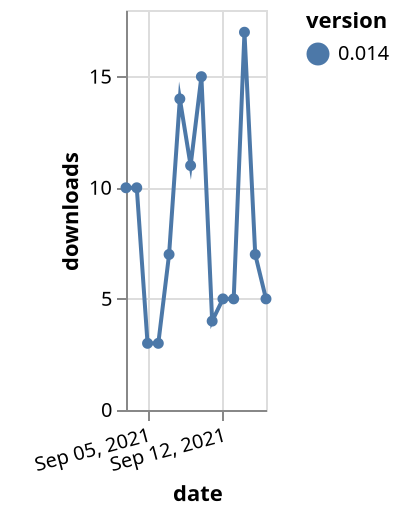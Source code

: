 {"$schema": "https://vega.github.io/schema/vega-lite/v5.json", "description": "A simple bar chart with embedded data.", "data": {"values": [{"date": "2021-09-03", "total": 10133, "delta": 10, "version": "0.014"}, {"date": "2021-09-04", "total": 10143, "delta": 10, "version": "0.014"}, {"date": "2021-09-05", "total": 10146, "delta": 3, "version": "0.014"}, {"date": "2021-09-06", "total": 10149, "delta": 3, "version": "0.014"}, {"date": "2021-09-07", "total": 10156, "delta": 7, "version": "0.014"}, {"date": "2021-09-08", "total": 10170, "delta": 14, "version": "0.014"}, {"date": "2021-09-09", "total": 10181, "delta": 11, "version": "0.014"}, {"date": "2021-09-10", "total": 10196, "delta": 15, "version": "0.014"}, {"date": "2021-09-11", "total": 10200, "delta": 4, "version": "0.014"}, {"date": "2021-09-12", "total": 10205, "delta": 5, "version": "0.014"}, {"date": "2021-09-13", "total": 10210, "delta": 5, "version": "0.014"}, {"date": "2021-09-14", "total": 10227, "delta": 17, "version": "0.014"}, {"date": "2021-09-15", "total": 10234, "delta": 7, "version": "0.014"}, {"date": "2021-09-16", "total": 10239, "delta": 5, "version": "0.014"}]}, "width": "container", "mark": {"type": "line", "point": {"filled": true}}, "encoding": {"x": {"field": "date", "type": "temporal", "timeUnit": "yearmonthdate", "title": "date", "axis": {"labelAngle": -15}}, "y": {"field": "delta", "type": "quantitative", "title": "downloads"}, "color": {"field": "version", "type": "nominal"}, "tooltip": {"field": "delta"}}}